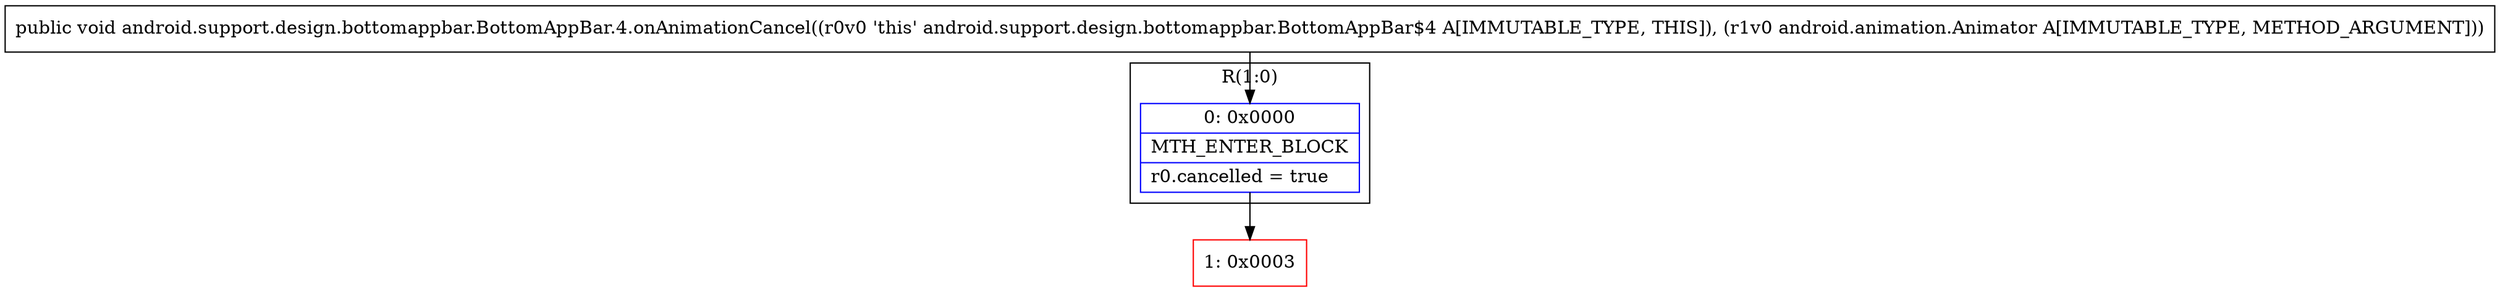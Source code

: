 digraph "CFG forandroid.support.design.bottomappbar.BottomAppBar.4.onAnimationCancel(Landroid\/animation\/Animator;)V" {
subgraph cluster_Region_1894594411 {
label = "R(1:0)";
node [shape=record,color=blue];
Node_0 [shape=record,label="{0\:\ 0x0000|MTH_ENTER_BLOCK\l|r0.cancelled = true\l}"];
}
Node_1 [shape=record,color=red,label="{1\:\ 0x0003}"];
MethodNode[shape=record,label="{public void android.support.design.bottomappbar.BottomAppBar.4.onAnimationCancel((r0v0 'this' android.support.design.bottomappbar.BottomAppBar$4 A[IMMUTABLE_TYPE, THIS]), (r1v0 android.animation.Animator A[IMMUTABLE_TYPE, METHOD_ARGUMENT])) }"];
MethodNode -> Node_0;
Node_0 -> Node_1;
}

